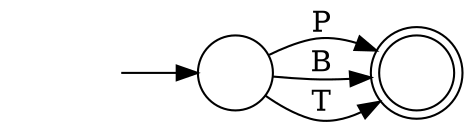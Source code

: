 digraph Automaton {
  rankdir = LR;
  0 [shape=doublecircle,label=""];
  1 [shape=circle,label=""];
  initial [shape=plaintext,label=""];
  initial -> 1
  1 -> 0 [label="P"]
  1 -> 0 [label="B"]
  1 -> 0 [label="T"]
}
